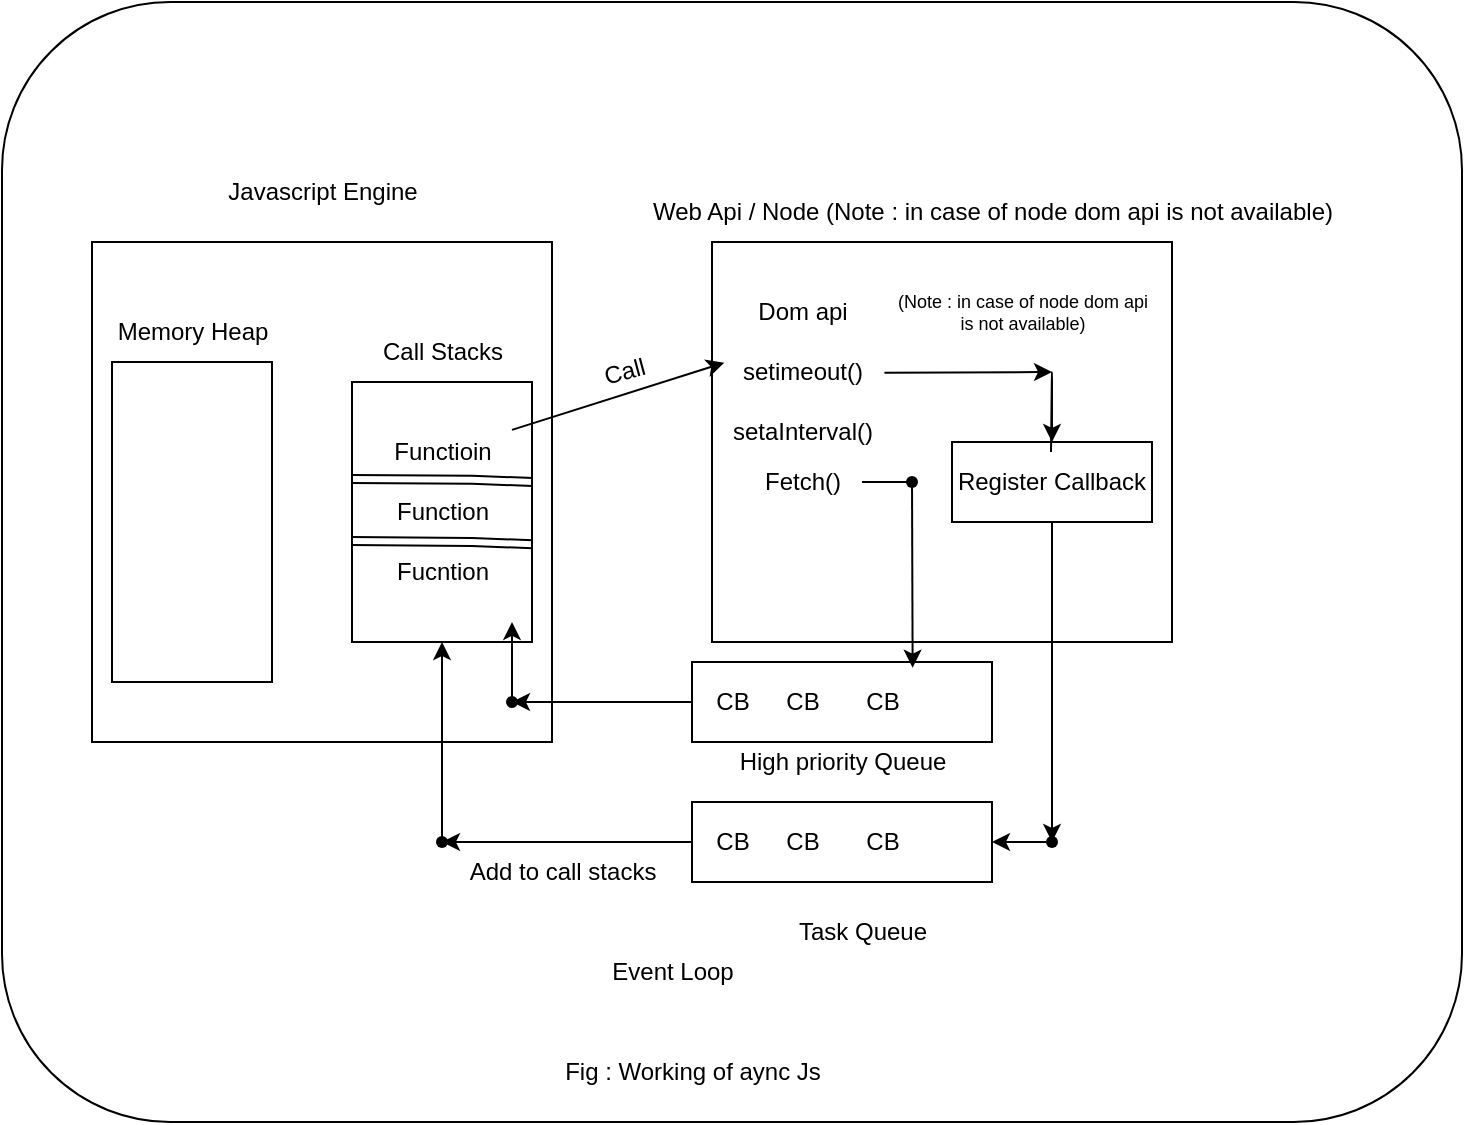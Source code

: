 <mxfile>
    <diagram id="7gHIuh4uazKhOzLzU_yE" name="Page-1">
        <mxGraphModel dx="1835" dy="1667" grid="1" gridSize="10" guides="1" tooltips="1" connect="1" arrows="1" fold="1" page="1" pageScale="1" pageWidth="850" pageHeight="1100" math="0" shadow="0">
            <root>
                <mxCell id="0"/>
                <mxCell id="1" parent="0"/>
                <mxCell id="85" value="" style="group;movable=0;resizable=0;rotatable=0;deletable=0;editable=0;connectable=0;" vertex="1" connectable="0" parent="1">
                    <mxGeometry x="-790" y="-830" width="730" height="560" as="geometry"/>
                </mxCell>
                <mxCell id="83" value="" style="rounded=1;whiteSpace=wrap;html=1;fontSize=12;movable=1;resizable=1;rotatable=1;deletable=1;editable=1;connectable=1;" parent="85" vertex="1">
                    <mxGeometry width="730" height="560" as="geometry"/>
                </mxCell>
                <mxCell id="12" value="" style="rounded=0;whiteSpace=wrap;html=1;movable=0;resizable=0;rotatable=0;deletable=0;editable=0;connectable=0;" parent="85" vertex="1">
                    <mxGeometry x="355" y="120" width="230" height="200" as="geometry"/>
                </mxCell>
                <mxCell id="2" value="" style="rounded=0;whiteSpace=wrap;html=1;movable=0;resizable=0;rotatable=0;deletable=0;editable=0;connectable=0;" parent="85" vertex="1">
                    <mxGeometry x="45" y="120" width="230" height="250" as="geometry"/>
                </mxCell>
                <mxCell id="3" value="" style="rounded=0;whiteSpace=wrap;html=1;movable=0;resizable=0;rotatable=0;deletable=0;editable=0;connectable=0;" parent="85" vertex="1">
                    <mxGeometry x="55" y="180" width="80" height="160" as="geometry"/>
                </mxCell>
                <mxCell id="5" value="" style="rounded=0;whiteSpace=wrap;html=1;movable=0;resizable=0;rotatable=0;deletable=0;editable=0;connectable=0;" parent="85" vertex="1">
                    <mxGeometry x="175" y="190" width="90" height="130" as="geometry"/>
                </mxCell>
                <mxCell id="6" value="&lt;span style=&quot;&quot;&gt;Memory Heap&lt;/span&gt;" style="text;html=1;align=center;verticalAlign=middle;resizable=0;points=[];autosize=1;strokeColor=none;fillColor=none;movable=0;rotatable=0;deletable=0;editable=0;connectable=0;" parent="85" vertex="1">
                    <mxGeometry x="45" y="150" width="100" height="30" as="geometry"/>
                </mxCell>
                <mxCell id="7" value="Call Stacks" style="text;html=1;align=center;verticalAlign=middle;resizable=0;points=[];autosize=1;strokeColor=none;fillColor=none;movable=0;rotatable=0;deletable=0;editable=0;connectable=0;" parent="85" vertex="1">
                    <mxGeometry x="180" y="160" width="80" height="30" as="geometry"/>
                </mxCell>
                <mxCell id="8" value="Functioin" style="text;html=1;align=center;verticalAlign=middle;resizable=0;points=[];autosize=1;strokeColor=none;fillColor=none;movable=0;rotatable=0;deletable=0;editable=0;connectable=0;" parent="85" vertex="1">
                    <mxGeometry x="185" y="210" width="70" height="30" as="geometry"/>
                </mxCell>
                <mxCell id="9" value="Function" style="text;html=1;align=center;verticalAlign=middle;resizable=0;points=[];autosize=1;strokeColor=none;fillColor=none;movable=0;rotatable=0;deletable=0;editable=0;connectable=0;" parent="85" vertex="1">
                    <mxGeometry x="185" y="240" width="70" height="30" as="geometry"/>
                </mxCell>
                <mxCell id="10" value="Fucntion" style="text;html=1;align=center;verticalAlign=middle;resizable=0;points=[];autosize=1;strokeColor=none;fillColor=none;movable=0;rotatable=0;deletable=0;editable=0;connectable=0;" parent="85" vertex="1">
                    <mxGeometry x="185" y="270" width="70" height="30" as="geometry"/>
                </mxCell>
                <mxCell id="14" value="" style="edgeStyle=none;shape=link;html=1;entryX=1.004;entryY=0.624;entryDx=0;entryDy=0;entryPerimeter=0;exitX=-0.005;exitY=0.612;exitDx=0;exitDy=0;exitPerimeter=0;movable=0;resizable=0;rotatable=0;deletable=0;editable=0;connectable=0;" parent="85" source="5" target="5" edge="1">
                    <mxGeometry relative="1" as="geometry">
                        <mxPoint x="290.29" y="219.5" as="sourcePoint"/>
                        <mxPoint x="365.23" y="170.25" as="targetPoint"/>
                        <Array as="points">
                            <mxPoint x="235" y="270"/>
                        </Array>
                    </mxGeometry>
                </mxCell>
                <mxCell id="15" value="" style="edgeStyle=none;shape=link;html=1;entryX=1.004;entryY=0.624;entryDx=0;entryDy=0;entryPerimeter=0;exitX=-0.005;exitY=0.612;exitDx=0;exitDy=0;exitPerimeter=0;movable=0;resizable=0;rotatable=0;deletable=0;editable=0;connectable=0;" parent="85" edge="1">
                    <mxGeometry relative="1" as="geometry">
                        <mxPoint x="174.6" y="238.44" as="sourcePoint"/>
                        <mxPoint x="265.41" y="240" as="targetPoint"/>
                        <Array as="points">
                            <mxPoint x="235.05" y="238.88"/>
                        </Array>
                    </mxGeometry>
                </mxCell>
                <mxCell id="18" value="Javascript Engine" style="text;html=1;align=center;verticalAlign=middle;resizable=0;points=[];autosize=1;strokeColor=none;fillColor=none;movable=0;rotatable=0;deletable=0;editable=0;connectable=0;" parent="85" vertex="1">
                    <mxGeometry x="100" y="80" width="120" height="30" as="geometry"/>
                </mxCell>
                <mxCell id="20" value="Web Api / Node (Note : in case of node dom api is not available)" style="text;html=1;align=center;verticalAlign=middle;resizable=0;points=[];autosize=1;strokeColor=none;fillColor=none;movable=0;rotatable=0;deletable=0;editable=0;connectable=0;" parent="85" vertex="1">
                    <mxGeometry x="315" y="90" width="360" height="30" as="geometry"/>
                </mxCell>
                <mxCell id="21" value="Dom api" style="text;html=1;align=center;verticalAlign=middle;resizable=0;points=[];autosize=1;strokeColor=none;fillColor=none;movable=0;rotatable=0;deletable=0;editable=0;connectable=0;" parent="85" vertex="1">
                    <mxGeometry x="365" y="140" width="70" height="30" as="geometry"/>
                </mxCell>
                <mxCell id="22" value="setimeout()" style="text;html=1;align=center;verticalAlign=middle;resizable=0;points=[];autosize=1;strokeColor=none;fillColor=none;movable=0;rotatable=0;deletable=0;editable=0;connectable=0;" parent="85" vertex="1">
                    <mxGeometry x="360" y="170" width="80" height="30" as="geometry"/>
                </mxCell>
                <mxCell id="31" value="" style="edgeStyle=none;html=1;entryX=0.015;entryY=0.345;entryDx=0;entryDy=0;entryPerimeter=0;movable=0;resizable=0;rotatable=0;deletable=0;editable=0;connectable=0;" parent="85" source="8" target="22" edge="1">
                    <mxGeometry relative="1" as="geometry"/>
                </mxCell>
                <mxCell id="23" value="setaInterval()" style="text;html=1;align=center;verticalAlign=middle;resizable=0;points=[];autosize=1;strokeColor=none;fillColor=none;movable=0;rotatable=0;deletable=0;editable=0;connectable=0;" parent="85" vertex="1">
                    <mxGeometry x="355" y="200" width="90" height="30" as="geometry"/>
                </mxCell>
                <mxCell id="24" value="Call" style="text;html=1;align=center;verticalAlign=middle;resizable=0;points=[];autosize=1;strokeColor=none;fillColor=none;rotation=-15;movable=0;rotatable=0;deletable=0;editable=0;connectable=0;" parent="85" vertex="1">
                    <mxGeometry x="291" y="170" width="40" height="30" as="geometry"/>
                </mxCell>
                <mxCell id="33" value="Register Callback" style="whiteSpace=wrap;html=1;movable=0;resizable=0;rotatable=0;deletable=0;editable=0;connectable=0;" parent="85" vertex="1">
                    <mxGeometry x="475" y="220" width="100" height="40" as="geometry"/>
                </mxCell>
                <mxCell id="39" value="" style="whiteSpace=wrap;html=1;movable=0;resizable=0;rotatable=0;deletable=0;editable=0;connectable=0;" parent="85" vertex="1">
                    <mxGeometry x="345" y="400" width="150" height="40" as="geometry"/>
                </mxCell>
                <mxCell id="40" value="Task Queue" style="text;html=1;align=center;verticalAlign=middle;resizable=0;points=[];autosize=1;strokeColor=none;fillColor=none;movable=0;rotatable=0;deletable=0;editable=0;connectable=0;" parent="85" vertex="1">
                    <mxGeometry x="385" y="450" width="90" height="30" as="geometry"/>
                </mxCell>
                <mxCell id="44" value="" style="edgeStyle=none;html=1;movable=0;resizable=0;rotatable=0;deletable=0;editable=0;connectable=0;" parent="85" source="42" target="5" edge="1">
                    <mxGeometry relative="1" as="geometry"/>
                </mxCell>
                <mxCell id="42" value="" style="shape=waypoint;sketch=0;size=6;pointerEvents=1;points=[];fillColor=default;resizable=0;rotatable=0;perimeter=centerPerimeter;snapToPoint=1;movable=0;deletable=0;editable=0;connectable=0;" parent="85" vertex="1">
                    <mxGeometry x="210" y="410" width="20" height="20" as="geometry"/>
                </mxCell>
                <mxCell id="43" value="" style="edgeStyle=none;html=1;movable=0;resizable=0;rotatable=0;deletable=0;editable=0;connectable=0;" parent="85" source="39" target="42" edge="1">
                    <mxGeometry relative="1" as="geometry"/>
                </mxCell>
                <mxCell id="49" value="" style="edgeStyle=none;html=1;exitX=1.015;exitY=0.511;exitDx=0;exitDy=0;exitPerimeter=0;movable=0;resizable=0;rotatable=0;deletable=0;editable=0;connectable=0;" parent="85" source="22" edge="1">
                    <mxGeometry relative="1" as="geometry">
                        <mxPoint x="535" y="230" as="sourcePoint"/>
                        <mxPoint x="525" y="185" as="targetPoint"/>
                    </mxGeometry>
                </mxCell>
                <mxCell id="50" value="" style="edgeStyle=none;html=1;movable=0;resizable=0;rotatable=0;deletable=0;editable=0;connectable=0;" parent="85" edge="1">
                    <mxGeometry relative="1" as="geometry">
                        <mxPoint x="524.5" y="225" as="sourcePoint"/>
                        <mxPoint x="525" y="220" as="targetPoint"/>
                        <Array as="points">
                            <mxPoint x="525" y="180"/>
                        </Array>
                    </mxGeometry>
                </mxCell>
                <mxCell id="58" value="" style="edgeStyle=none;html=1;movable=0;resizable=0;rotatable=0;deletable=0;editable=0;connectable=0;" parent="85" source="56" target="39" edge="1">
                    <mxGeometry relative="1" as="geometry"/>
                </mxCell>
                <mxCell id="56" value="" style="shape=waypoint;sketch=0;size=6;pointerEvents=1;points=[];fillColor=default;resizable=0;rotatable=0;perimeter=centerPerimeter;snapToPoint=1;movable=0;deletable=0;editable=0;connectable=0;" parent="85" vertex="1">
                    <mxGeometry x="515" y="410" width="20" height="20" as="geometry"/>
                </mxCell>
                <mxCell id="57" value="" style="edgeStyle=none;html=1;movable=0;resizable=0;rotatable=0;deletable=0;editable=0;connectable=0;" parent="85" source="33" target="56" edge="1">
                    <mxGeometry relative="1" as="geometry"/>
                </mxCell>
                <mxCell id="59" value="CB" style="text;html=1;align=center;verticalAlign=middle;resizable=0;points=[];autosize=1;strokeColor=none;fillColor=none;movable=0;rotatable=0;deletable=0;editable=0;connectable=0;" parent="85" vertex="1">
                    <mxGeometry x="420" y="405" width="40" height="30" as="geometry"/>
                </mxCell>
                <mxCell id="60" value="CB" style="text;html=1;align=center;verticalAlign=middle;resizable=0;points=[];autosize=1;strokeColor=none;fillColor=none;movable=0;rotatable=0;deletable=0;editable=0;connectable=0;" parent="85" vertex="1">
                    <mxGeometry x="380" y="405" width="40" height="30" as="geometry"/>
                </mxCell>
                <mxCell id="61" value="CB" style="text;html=1;align=center;verticalAlign=middle;resizable=0;points=[];autosize=1;strokeColor=none;fillColor=none;movable=0;rotatable=0;deletable=0;editable=0;connectable=0;" parent="85" vertex="1">
                    <mxGeometry x="345" y="405" width="40" height="30" as="geometry"/>
                </mxCell>
                <mxCell id="62" value="(Note : in case of node dom api &lt;br&gt;is not available)" style="text;html=1;align=center;verticalAlign=middle;resizable=0;points=[];autosize=1;strokeColor=none;fillColor=none;fontSize=9;movable=0;rotatable=0;deletable=0;editable=0;connectable=0;" parent="85" vertex="1">
                    <mxGeometry x="435" y="135" width="150" height="40" as="geometry"/>
                </mxCell>
                <mxCell id="73" value="" style="edgeStyle=none;html=1;fontSize=12;startArrow=none;movable=0;resizable=0;rotatable=0;deletable=0;editable=0;connectable=0;" parent="85" source="74" edge="1">
                    <mxGeometry relative="1" as="geometry">
                        <mxPoint x="455" y="240" as="targetPoint"/>
                    </mxGeometry>
                </mxCell>
                <mxCell id="63" value="Fetch()" style="text;html=1;align=center;verticalAlign=middle;resizable=0;points=[];autosize=1;strokeColor=none;fillColor=none;fontSize=12;movable=0;rotatable=0;deletable=0;editable=0;connectable=0;" parent="85" vertex="1">
                    <mxGeometry x="370" y="225" width="60" height="30" as="geometry"/>
                </mxCell>
                <mxCell id="65" value="Event Loop" style="text;html=1;align=center;verticalAlign=middle;resizable=0;points=[];autosize=1;strokeColor=none;fillColor=none;fontSize=12;movable=0;rotatable=0;deletable=0;editable=0;connectable=0;" parent="85" vertex="1">
                    <mxGeometry x="295" y="470" width="80" height="30" as="geometry"/>
                </mxCell>
                <mxCell id="66" value="Add to call stacks" style="text;html=1;align=center;verticalAlign=middle;resizable=0;points=[];autosize=1;strokeColor=none;fillColor=none;fontSize=12;movable=0;rotatable=0;deletable=0;editable=0;connectable=0;" parent="85" vertex="1">
                    <mxGeometry x="220" y="420" width="120" height="30" as="geometry"/>
                </mxCell>
                <mxCell id="68" value="" style="whiteSpace=wrap;html=1;movable=0;resizable=0;rotatable=0;deletable=0;editable=0;connectable=0;" parent="85" vertex="1">
                    <mxGeometry x="345" y="330" width="150" height="40" as="geometry"/>
                </mxCell>
                <mxCell id="69" value="CB" style="text;html=1;align=center;verticalAlign=middle;resizable=0;points=[];autosize=1;strokeColor=none;fillColor=none;movable=0;rotatable=0;deletable=0;editable=0;connectable=0;" parent="85" vertex="1">
                    <mxGeometry x="345" y="335" width="40" height="30" as="geometry"/>
                </mxCell>
                <mxCell id="70" value="CB" style="text;html=1;align=center;verticalAlign=middle;resizable=0;points=[];autosize=1;strokeColor=none;fillColor=none;movable=0;rotatable=0;deletable=0;editable=0;connectable=0;" parent="85" vertex="1">
                    <mxGeometry x="380" y="335" width="40" height="30" as="geometry"/>
                </mxCell>
                <mxCell id="71" value="CB" style="text;html=1;align=center;verticalAlign=middle;resizable=0;points=[];autosize=1;strokeColor=none;fillColor=none;movable=0;rotatable=0;deletable=0;editable=0;connectable=0;" parent="85" vertex="1">
                    <mxGeometry x="420" y="335" width="40" height="30" as="geometry"/>
                </mxCell>
                <mxCell id="75" value="" style="edgeStyle=none;html=1;fontSize=12;endArrow=none;movable=0;resizable=0;rotatable=0;deletable=0;editable=0;connectable=0;" parent="85" source="63" target="74" edge="1">
                    <mxGeometry relative="1" as="geometry">
                        <mxPoint x="430" y="240" as="sourcePoint"/>
                        <mxPoint x="455" y="240" as="targetPoint"/>
                    </mxGeometry>
                </mxCell>
                <mxCell id="76" value="" style="edgeStyle=none;html=1;fontSize=12;entryX=0.883;entryY=-0.072;entryDx=0;entryDy=0;entryPerimeter=0;movable=0;resizable=0;rotatable=0;deletable=0;editable=0;connectable=0;" parent="85" source="74" target="71" edge="1">
                    <mxGeometry relative="1" as="geometry">
                        <mxPoint x="455" y="320" as="targetPoint"/>
                    </mxGeometry>
                </mxCell>
                <mxCell id="74" value="" style="shape=waypoint;sketch=0;size=6;pointerEvents=1;points=[];fillColor=none;resizable=0;rotatable=0;perimeter=centerPerimeter;snapToPoint=1;fontSize=12;movable=0;deletable=0;editable=0;connectable=0;" parent="85" vertex="1">
                    <mxGeometry x="445" y="230" width="20" height="20" as="geometry"/>
                </mxCell>
                <mxCell id="77" value="High priority Queue" style="text;html=1;align=center;verticalAlign=middle;resizable=0;points=[];autosize=1;strokeColor=none;fillColor=none;fontSize=12;movable=0;rotatable=0;deletable=0;editable=0;connectable=0;" parent="85" vertex="1">
                    <mxGeometry x="355" y="365" width="130" height="30" as="geometry"/>
                </mxCell>
                <mxCell id="82" style="edgeStyle=none;html=1;fontSize=12;entryX=1;entryY=1.333;entryDx=0;entryDy=0;entryPerimeter=0;movable=0;resizable=0;rotatable=0;deletable=0;editable=0;connectable=0;" parent="85" source="80" target="10" edge="1">
                    <mxGeometry relative="1" as="geometry">
                        <mxPoint x="255" y="330" as="targetPoint"/>
                    </mxGeometry>
                </mxCell>
                <mxCell id="80" value="" style="shape=waypoint;sketch=0;size=6;pointerEvents=1;points=[];fillColor=none;resizable=0;rotatable=0;perimeter=centerPerimeter;snapToPoint=1;fontSize=12;movable=0;deletable=0;editable=0;connectable=0;" parent="85" vertex="1">
                    <mxGeometry x="245" y="340" width="20" height="20" as="geometry"/>
                </mxCell>
                <mxCell id="78" value="" style="edgeStyle=none;html=1;fontSize=12;entryX=0.267;entryY=0.642;entryDx=0;entryDy=0;entryPerimeter=0;movable=0;resizable=0;rotatable=0;deletable=0;editable=0;connectable=0;" parent="85" source="69" target="80" edge="1">
                    <mxGeometry relative="1" as="geometry"/>
                </mxCell>
                <mxCell id="84" value="Fig : Working of aync Js" style="text;html=1;align=center;verticalAlign=middle;resizable=0;points=[];autosize=1;strokeColor=none;fillColor=none;fontSize=12;" parent="85" vertex="1">
                    <mxGeometry x="270" y="520" width="150" height="30" as="geometry"/>
                </mxCell>
            </root>
        </mxGraphModel>
    </diagram>
</mxfile>